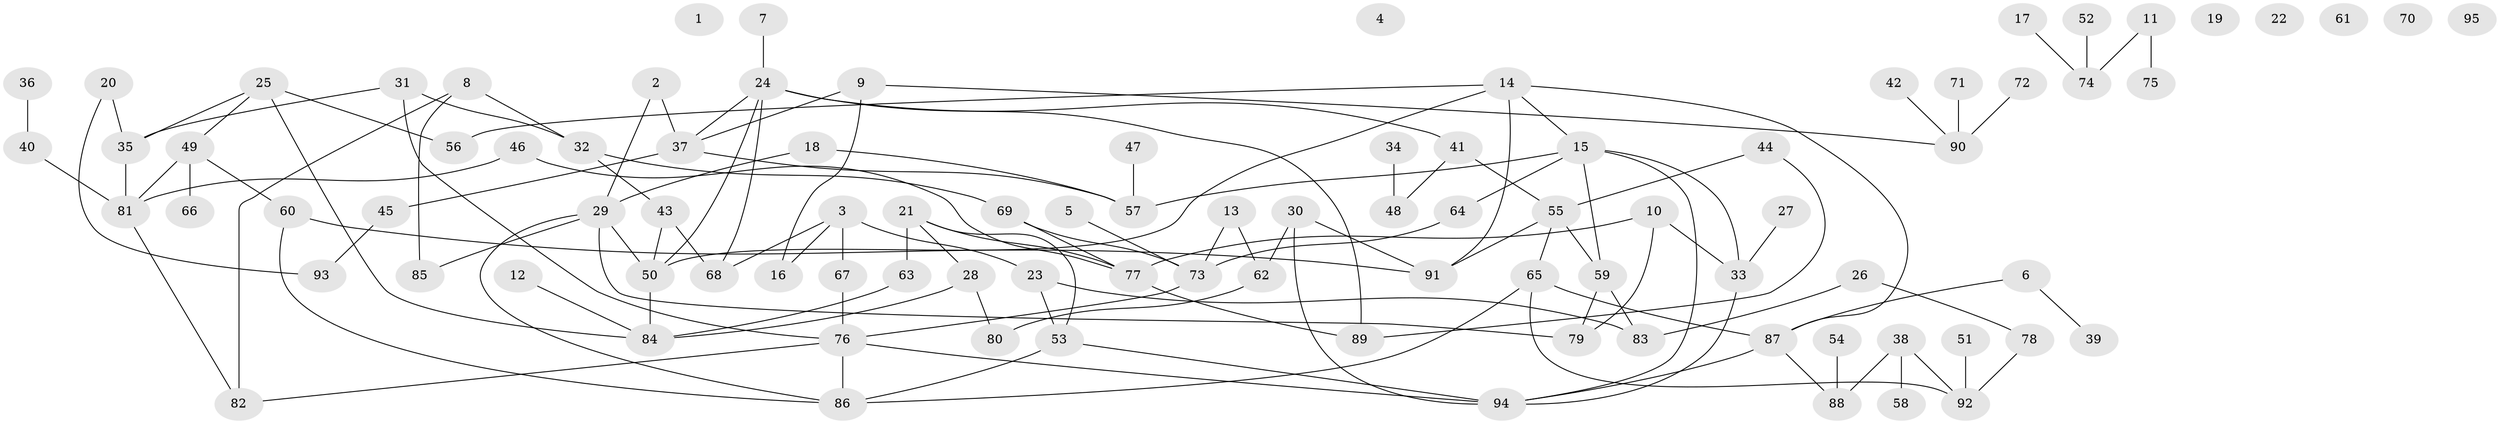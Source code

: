 // coarse degree distribution, {3: 0.21951219512195122, 1: 0.3170731707317073, 6: 0.04878048780487805, 5: 0.0975609756097561, 2: 0.12195121951219512, 8: 0.07317073170731707, 4: 0.04878048780487805, 7: 0.024390243902439025, 9: 0.024390243902439025, 10: 0.024390243902439025}
// Generated by graph-tools (version 1.1) at 2025/35/03/04/25 23:35:47]
// undirected, 95 vertices, 128 edges
graph export_dot {
  node [color=gray90,style=filled];
  1;
  2;
  3;
  4;
  5;
  6;
  7;
  8;
  9;
  10;
  11;
  12;
  13;
  14;
  15;
  16;
  17;
  18;
  19;
  20;
  21;
  22;
  23;
  24;
  25;
  26;
  27;
  28;
  29;
  30;
  31;
  32;
  33;
  34;
  35;
  36;
  37;
  38;
  39;
  40;
  41;
  42;
  43;
  44;
  45;
  46;
  47;
  48;
  49;
  50;
  51;
  52;
  53;
  54;
  55;
  56;
  57;
  58;
  59;
  60;
  61;
  62;
  63;
  64;
  65;
  66;
  67;
  68;
  69;
  70;
  71;
  72;
  73;
  74;
  75;
  76;
  77;
  78;
  79;
  80;
  81;
  82;
  83;
  84;
  85;
  86;
  87;
  88;
  89;
  90;
  91;
  92;
  93;
  94;
  95;
  2 -- 29;
  2 -- 37;
  3 -- 16;
  3 -- 23;
  3 -- 67;
  3 -- 68;
  5 -- 73;
  6 -- 39;
  6 -- 87;
  7 -- 24;
  8 -- 32;
  8 -- 82;
  8 -- 85;
  9 -- 16;
  9 -- 37;
  9 -- 90;
  10 -- 33;
  10 -- 77;
  10 -- 79;
  11 -- 74;
  11 -- 75;
  12 -- 84;
  13 -- 62;
  13 -- 73;
  14 -- 15;
  14 -- 50;
  14 -- 56;
  14 -- 87;
  14 -- 91;
  15 -- 33;
  15 -- 57;
  15 -- 59;
  15 -- 64;
  15 -- 94;
  17 -- 74;
  18 -- 29;
  18 -- 57;
  20 -- 35;
  20 -- 93;
  21 -- 28;
  21 -- 53;
  21 -- 63;
  21 -- 77;
  23 -- 53;
  23 -- 83;
  24 -- 37;
  24 -- 41;
  24 -- 50;
  24 -- 68;
  24 -- 89;
  25 -- 35;
  25 -- 49;
  25 -- 56;
  25 -- 84;
  26 -- 78;
  26 -- 83;
  27 -- 33;
  28 -- 80;
  28 -- 84;
  29 -- 50;
  29 -- 79;
  29 -- 85;
  29 -- 86;
  30 -- 62;
  30 -- 91;
  30 -- 94;
  31 -- 32;
  31 -- 35;
  31 -- 76;
  32 -- 43;
  32 -- 69;
  33 -- 94;
  34 -- 48;
  35 -- 81;
  36 -- 40;
  37 -- 45;
  37 -- 57;
  38 -- 58;
  38 -- 88;
  38 -- 92;
  40 -- 81;
  41 -- 48;
  41 -- 55;
  42 -- 90;
  43 -- 50;
  43 -- 68;
  44 -- 55;
  44 -- 89;
  45 -- 93;
  46 -- 77;
  46 -- 81;
  47 -- 57;
  49 -- 60;
  49 -- 66;
  49 -- 81;
  50 -- 84;
  51 -- 92;
  52 -- 74;
  53 -- 86;
  53 -- 94;
  54 -- 88;
  55 -- 59;
  55 -- 65;
  55 -- 91;
  59 -- 79;
  59 -- 83;
  60 -- 86;
  60 -- 91;
  62 -- 80;
  63 -- 84;
  64 -- 73;
  65 -- 86;
  65 -- 87;
  65 -- 92;
  67 -- 76;
  69 -- 73;
  69 -- 77;
  71 -- 90;
  72 -- 90;
  73 -- 76;
  76 -- 82;
  76 -- 86;
  76 -- 94;
  77 -- 89;
  78 -- 92;
  81 -- 82;
  87 -- 88;
  87 -- 94;
}
